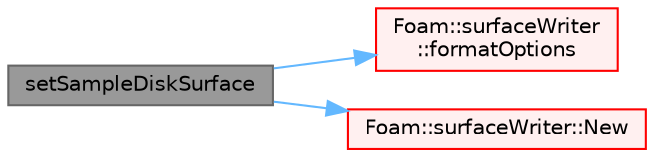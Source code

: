 digraph "setSampleDiskSurface"
{
 // LATEX_PDF_SIZE
  bgcolor="transparent";
  edge [fontname=Helvetica,fontsize=10,labelfontname=Helvetica,labelfontsize=10];
  node [fontname=Helvetica,fontsize=10,shape=box,height=0.2,width=0.4];
  rankdir="LR";
  Node1 [id="Node000001",label="setSampleDiskSurface",height=0.2,width=0.4,color="gray40", fillcolor="grey60", style="filled", fontcolor="black",tooltip=" "];
  Node1 -> Node2 [id="edge1_Node000001_Node000002",color="steelblue1",style="solid",tooltip=" "];
  Node2 [id="Node000002",label="Foam::surfaceWriter\l::formatOptions",height=0.2,width=0.4,color="red", fillcolor="#FFF0F0", style="filled",URL="$classFoam_1_1surfaceWriter.html#afd51dc05cdd9a6348cbdcb536a6705d0",tooltip=" "];
  Node1 -> Node16 [id="edge2_Node000001_Node000016",color="steelblue1",style="solid",tooltip=" "];
  Node16 [id="Node000016",label="Foam::surfaceWriter::New",height=0.2,width=0.4,color="red", fillcolor="#FFF0F0", style="filled",URL="$classFoam_1_1surfaceWriter.html#a1feb24dd2161c11bc78d97934dd6908f",tooltip=" "];
}

